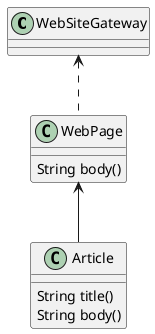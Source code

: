 @startuml
WebSiteGateway <.. WebPage
WebPage <-- Article

class WebPage {
  String body()
}

class Article {
  String title()
  String body()
}
@enduml
